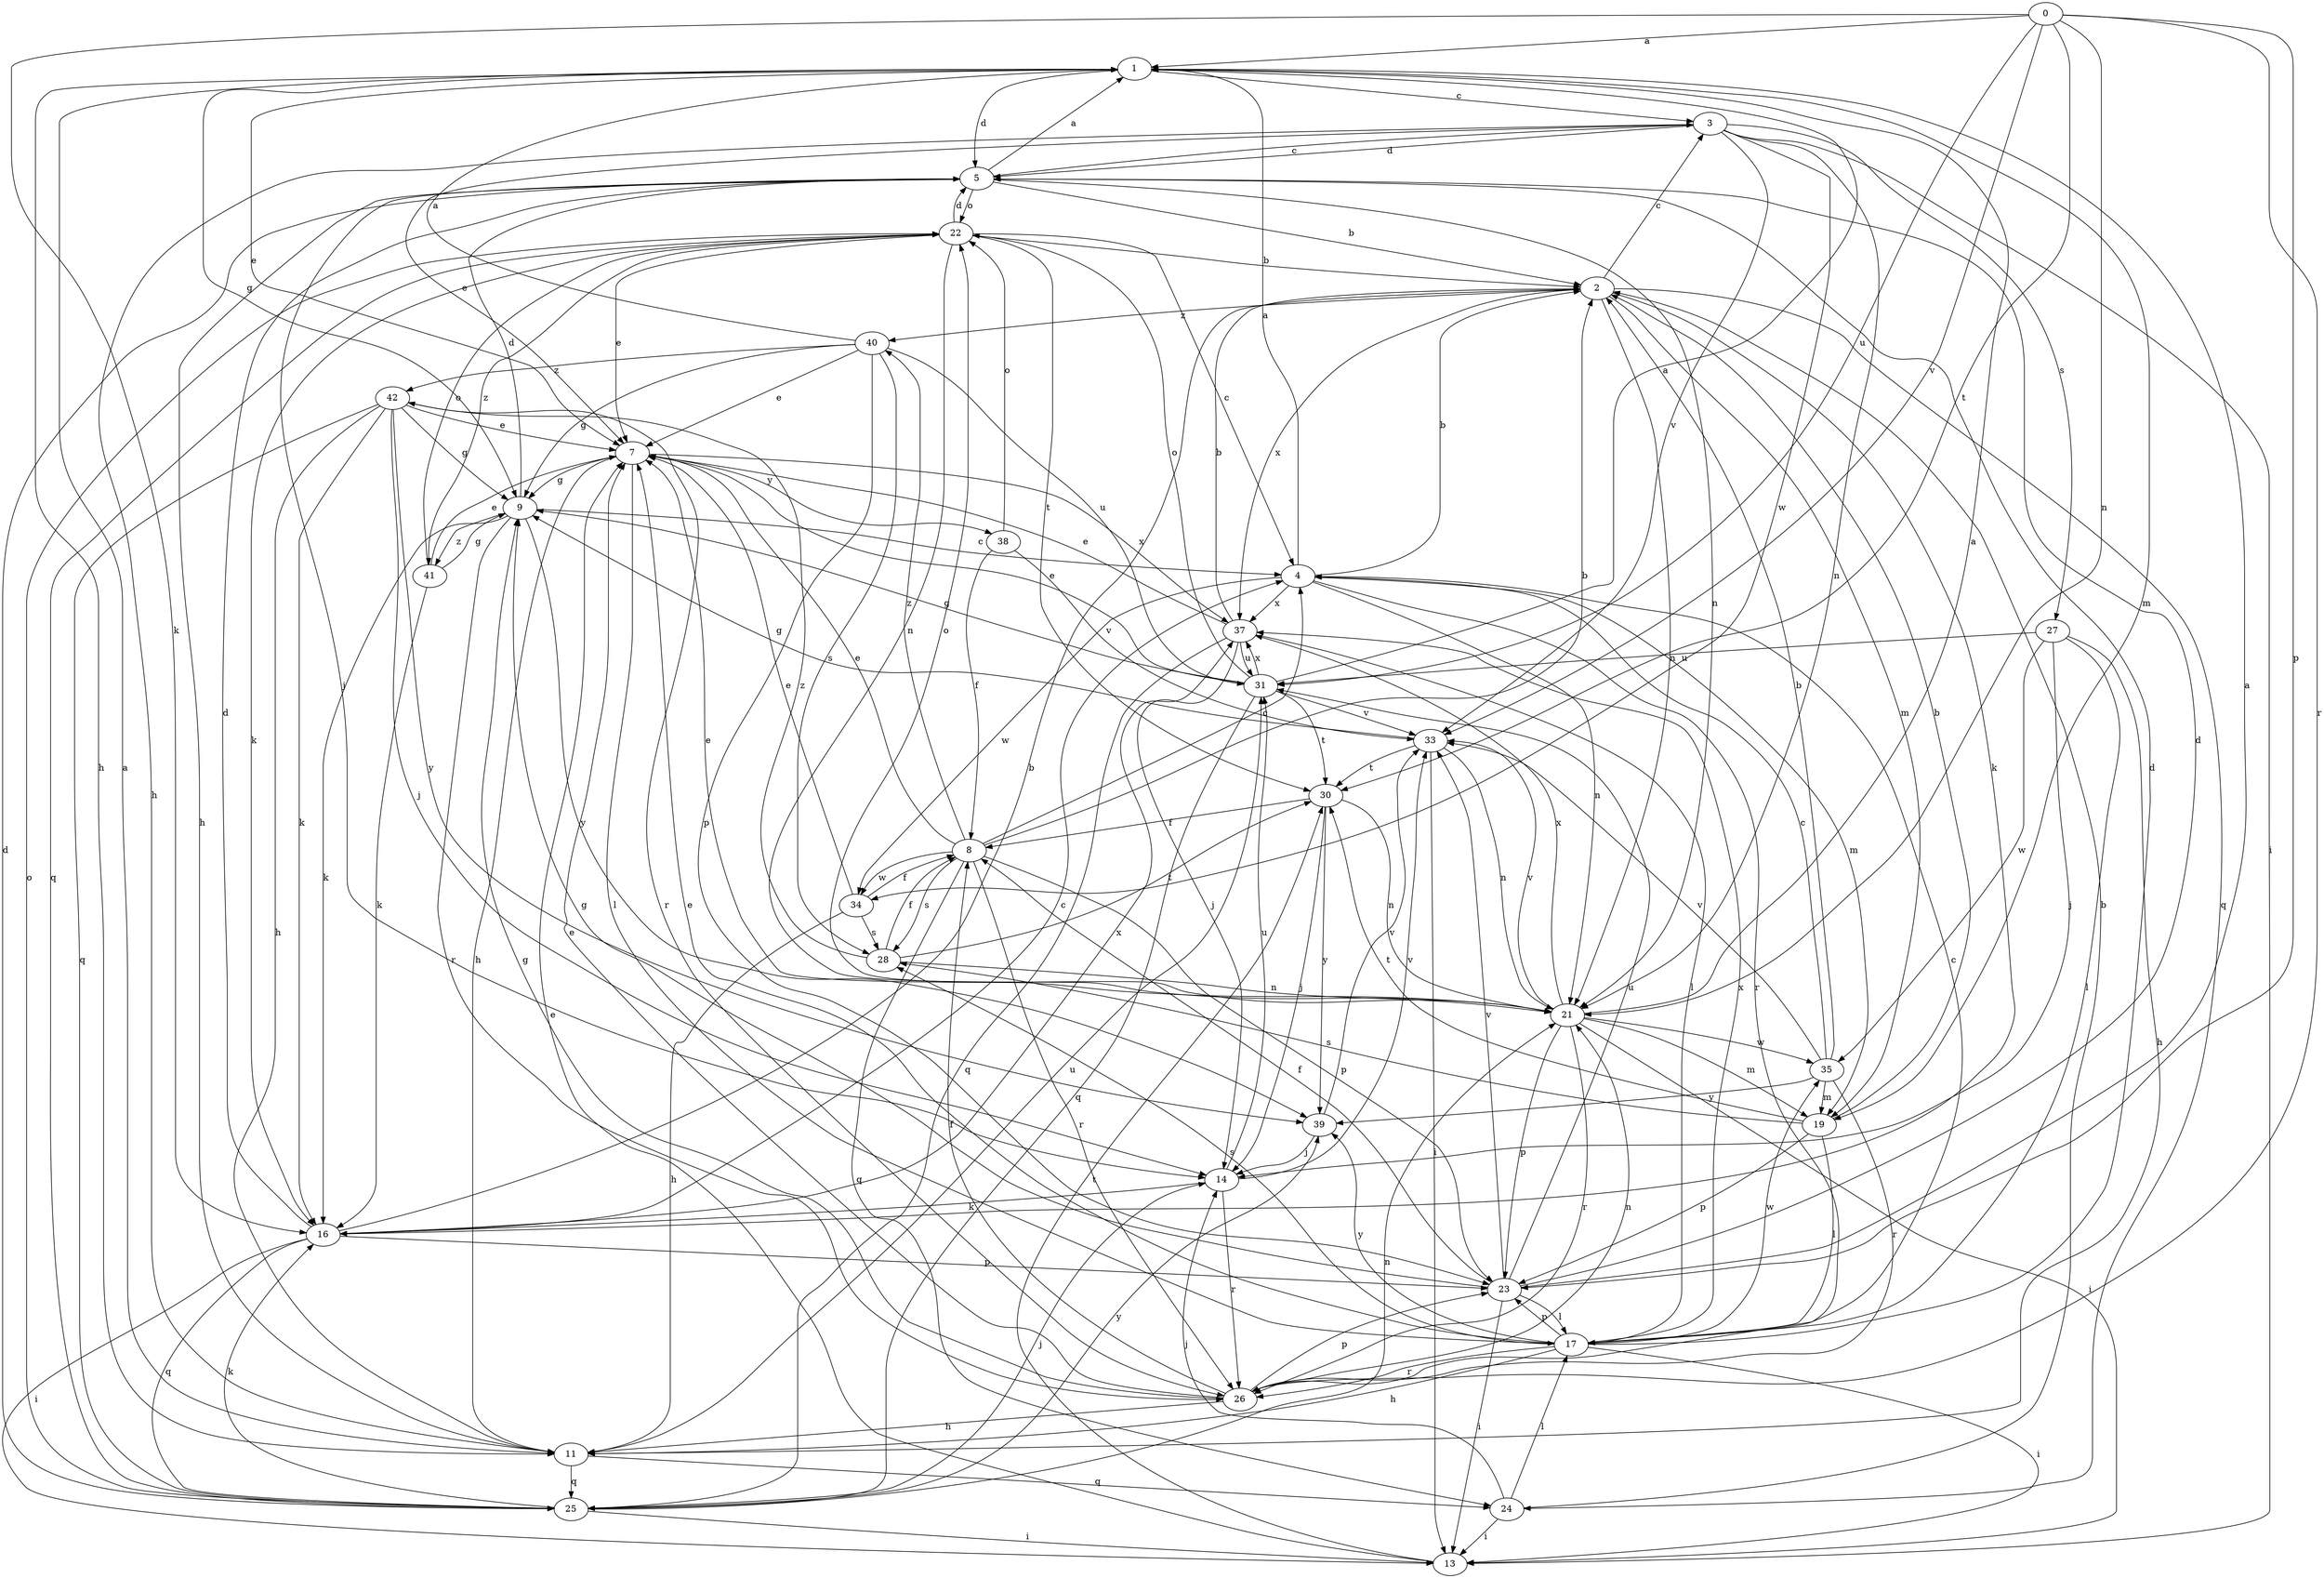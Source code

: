 strict digraph  {
0;
1;
2;
3;
4;
5;
7;
8;
9;
11;
13;
14;
16;
17;
19;
21;
22;
23;
24;
25;
26;
27;
28;
30;
31;
33;
34;
35;
37;
38;
39;
40;
41;
42;
0 -> 1  [label=a];
0 -> 16  [label=k];
0 -> 21  [label=n];
0 -> 23  [label=p];
0 -> 26  [label=r];
0 -> 30  [label=t];
0 -> 31  [label=u];
0 -> 33  [label=v];
1 -> 3  [label=c];
1 -> 5  [label=d];
1 -> 7  [label=e];
1 -> 9  [label=g];
1 -> 11  [label=h];
1 -> 19  [label=m];
2 -> 3  [label=c];
2 -> 16  [label=k];
2 -> 19  [label=m];
2 -> 21  [label=n];
2 -> 24  [label=q];
2 -> 37  [label=x];
2 -> 40  [label=z];
3 -> 5  [label=d];
3 -> 7  [label=e];
3 -> 11  [label=h];
3 -> 13  [label=i];
3 -> 21  [label=n];
3 -> 27  [label=s];
3 -> 33  [label=v];
3 -> 34  [label=w];
4 -> 1  [label=a];
4 -> 2  [label=b];
4 -> 19  [label=m];
4 -> 21  [label=n];
4 -> 26  [label=r];
4 -> 34  [label=w];
4 -> 37  [label=x];
5 -> 1  [label=a];
5 -> 2  [label=b];
5 -> 3  [label=c];
5 -> 11  [label=h];
5 -> 14  [label=j];
5 -> 21  [label=n];
5 -> 22  [label=o];
7 -> 9  [label=g];
7 -> 11  [label=h];
7 -> 17  [label=l];
7 -> 37  [label=x];
7 -> 38  [label=y];
8 -> 2  [label=b];
8 -> 4  [label=c];
8 -> 7  [label=e];
8 -> 23  [label=p];
8 -> 24  [label=q];
8 -> 26  [label=r];
8 -> 28  [label=s];
8 -> 34  [label=w];
8 -> 40  [label=z];
9 -> 4  [label=c];
9 -> 5  [label=d];
9 -> 16  [label=k];
9 -> 26  [label=r];
9 -> 39  [label=y];
9 -> 41  [label=z];
11 -> 1  [label=a];
11 -> 24  [label=q];
11 -> 25  [label=q];
11 -> 31  [label=u];
13 -> 7  [label=e];
13 -> 30  [label=t];
14 -> 16  [label=k];
14 -> 26  [label=r];
14 -> 31  [label=u];
14 -> 33  [label=v];
16 -> 2  [label=b];
16 -> 4  [label=c];
16 -> 5  [label=d];
16 -> 13  [label=i];
16 -> 23  [label=p];
16 -> 25  [label=q];
16 -> 37  [label=x];
17 -> 4  [label=c];
17 -> 5  [label=d];
17 -> 7  [label=e];
17 -> 11  [label=h];
17 -> 13  [label=i];
17 -> 23  [label=p];
17 -> 26  [label=r];
17 -> 28  [label=s];
17 -> 35  [label=w];
17 -> 37  [label=x];
17 -> 39  [label=y];
19 -> 2  [label=b];
19 -> 17  [label=l];
19 -> 23  [label=p];
19 -> 28  [label=s];
19 -> 30  [label=t];
21 -> 1  [label=a];
21 -> 7  [label=e];
21 -> 13  [label=i];
21 -> 19  [label=m];
21 -> 22  [label=o];
21 -> 23  [label=p];
21 -> 26  [label=r];
21 -> 33  [label=v];
21 -> 35  [label=w];
21 -> 37  [label=x];
22 -> 2  [label=b];
22 -> 4  [label=c];
22 -> 5  [label=d];
22 -> 7  [label=e];
22 -> 16  [label=k];
22 -> 21  [label=n];
22 -> 25  [label=q];
22 -> 30  [label=t];
22 -> 41  [label=z];
23 -> 1  [label=a];
23 -> 5  [label=d];
23 -> 8  [label=f];
23 -> 9  [label=g];
23 -> 13  [label=i];
23 -> 17  [label=l];
23 -> 31  [label=u];
23 -> 33  [label=v];
24 -> 2  [label=b];
24 -> 13  [label=i];
24 -> 14  [label=j];
24 -> 17  [label=l];
25 -> 5  [label=d];
25 -> 13  [label=i];
25 -> 14  [label=j];
25 -> 16  [label=k];
25 -> 21  [label=n];
25 -> 22  [label=o];
25 -> 39  [label=y];
26 -> 7  [label=e];
26 -> 8  [label=f];
26 -> 9  [label=g];
26 -> 11  [label=h];
26 -> 21  [label=n];
26 -> 23  [label=p];
27 -> 11  [label=h];
27 -> 14  [label=j];
27 -> 17  [label=l];
27 -> 31  [label=u];
27 -> 35  [label=w];
28 -> 8  [label=f];
28 -> 21  [label=n];
28 -> 30  [label=t];
28 -> 42  [label=z];
30 -> 8  [label=f];
30 -> 14  [label=j];
30 -> 21  [label=n];
30 -> 39  [label=y];
31 -> 1  [label=a];
31 -> 7  [label=e];
31 -> 9  [label=g];
31 -> 22  [label=o];
31 -> 25  [label=q];
31 -> 30  [label=t];
31 -> 33  [label=v];
31 -> 37  [label=x];
33 -> 9  [label=g];
33 -> 13  [label=i];
33 -> 21  [label=n];
33 -> 30  [label=t];
34 -> 7  [label=e];
34 -> 8  [label=f];
34 -> 11  [label=h];
34 -> 28  [label=s];
35 -> 2  [label=b];
35 -> 4  [label=c];
35 -> 19  [label=m];
35 -> 26  [label=r];
35 -> 33  [label=v];
35 -> 39  [label=y];
37 -> 2  [label=b];
37 -> 7  [label=e];
37 -> 14  [label=j];
37 -> 17  [label=l];
37 -> 25  [label=q];
37 -> 31  [label=u];
38 -> 8  [label=f];
38 -> 22  [label=o];
38 -> 33  [label=v];
39 -> 14  [label=j];
39 -> 33  [label=v];
40 -> 1  [label=a];
40 -> 7  [label=e];
40 -> 9  [label=g];
40 -> 23  [label=p];
40 -> 28  [label=s];
40 -> 31  [label=u];
40 -> 42  [label=z];
41 -> 7  [label=e];
41 -> 9  [label=g];
41 -> 16  [label=k];
41 -> 22  [label=o];
42 -> 7  [label=e];
42 -> 9  [label=g];
42 -> 11  [label=h];
42 -> 14  [label=j];
42 -> 16  [label=k];
42 -> 25  [label=q];
42 -> 26  [label=r];
42 -> 39  [label=y];
}
